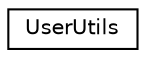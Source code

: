 digraph "Graphical Class Hierarchy"
{
 // LATEX_PDF_SIZE
  edge [fontname="Helvetica",fontsize="10",labelfontname="Helvetica",labelfontsize="10"];
  node [fontname="Helvetica",fontsize="10",shape=record];
  rankdir="LR";
  Node0 [label="UserUtils",height=0.2,width=0.4,color="black", fillcolor="white", style="filled",URL="$classUserUtils.html",tooltip=" "];
}
